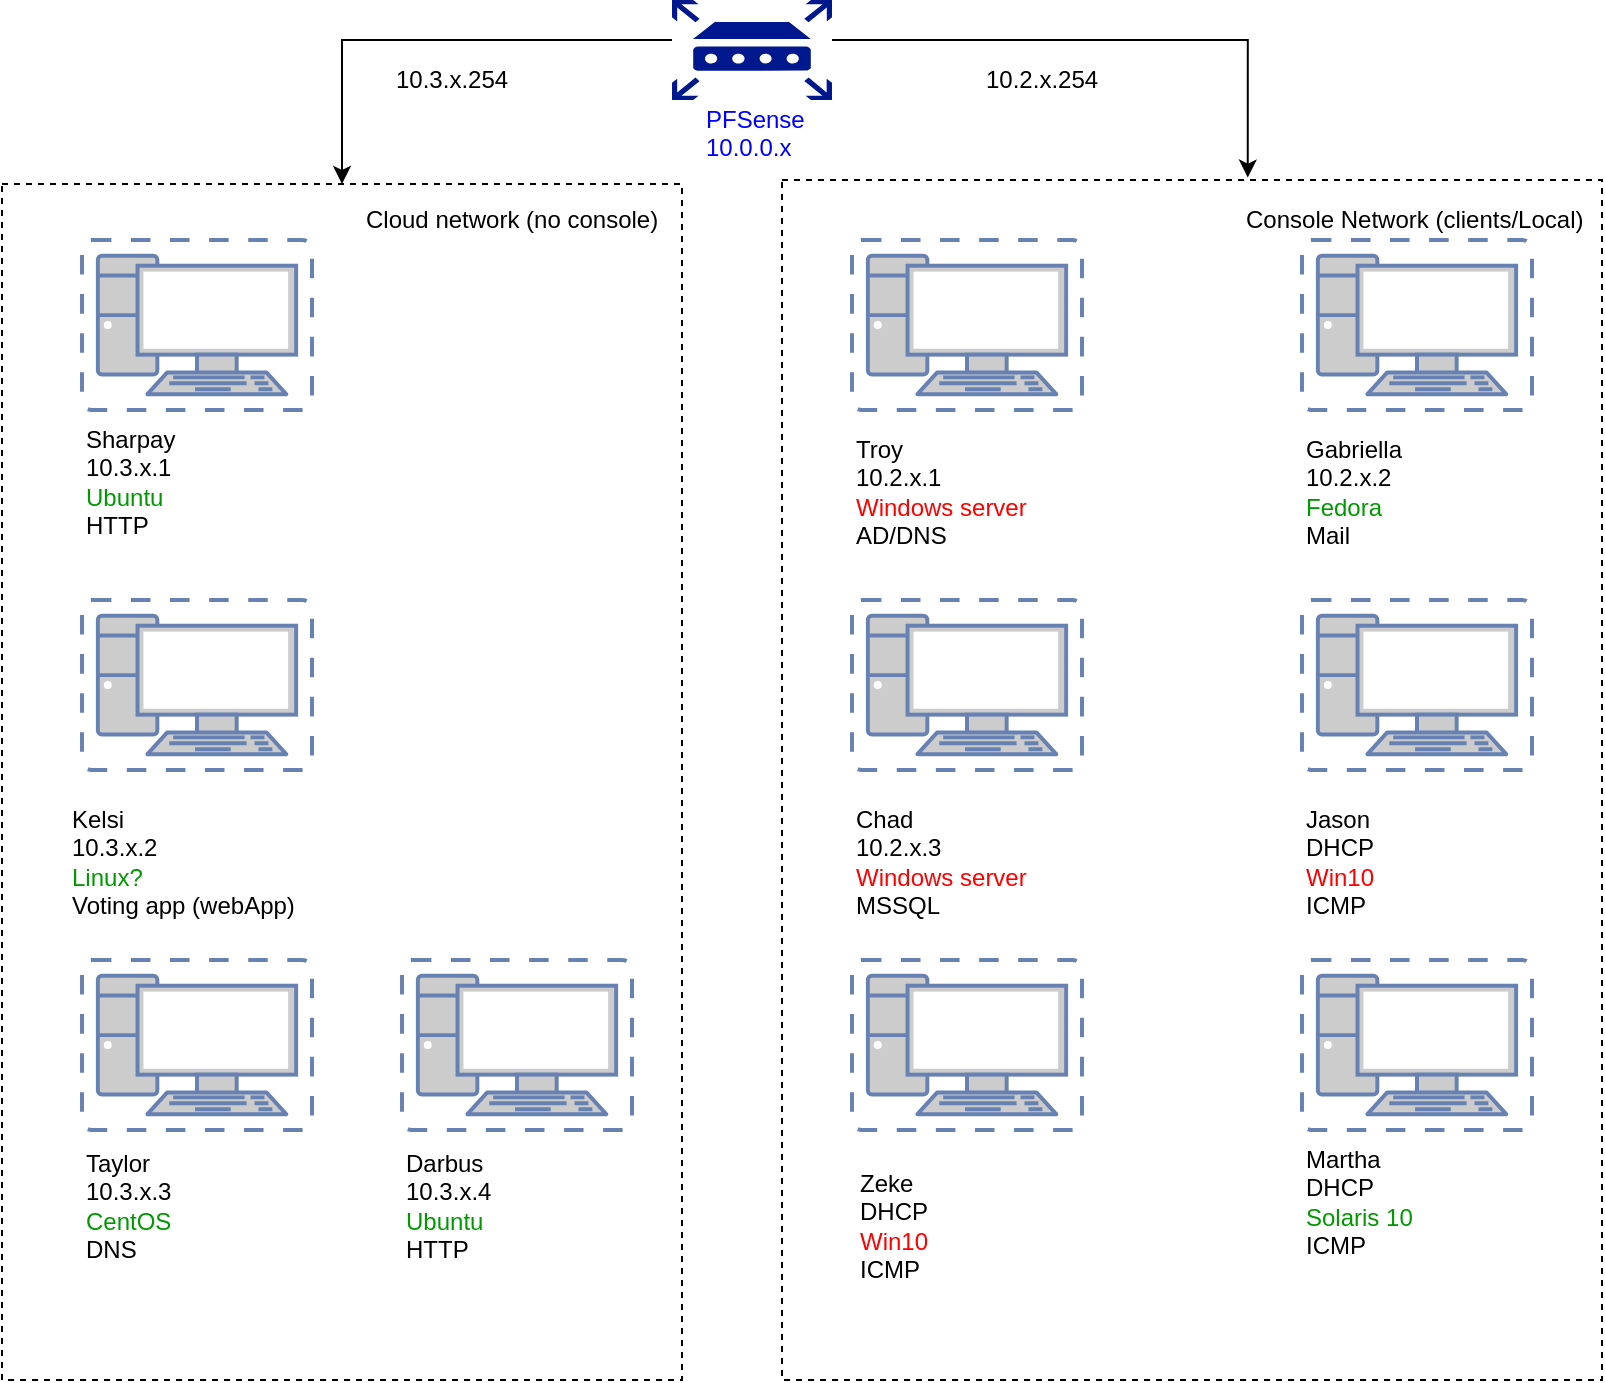 <mxfile version="10.6.3" type="github"><diagram id="z7ivBBhgBjhK8MMNxtTc" name="Page-1"><mxGraphModel dx="1181" dy="786" grid="1" gridSize="10" guides="1" tooltips="1" connect="1" arrows="1" fold="1" page="1" pageScale="1" pageWidth="850" pageHeight="1100" math="0" shadow="0"><root><mxCell id="0"/><mxCell id="1" parent="0"/><mxCell id="FJ5l4fG1HLV_8dxIh5zl-1" style="edgeStyle=orthogonalEdgeStyle;rounded=0;orthogonalLoop=1;jettySize=auto;html=1;entryX=0.5;entryY=0;entryDx=0;entryDy=0;" edge="1" parent="1" source="SrLxUzKJxrYq8O7Kox-t-1" target="SrLxUzKJxrYq8O7Kox-t-42"><mxGeometry relative="1" as="geometry"><Array as="points"><mxPoint x="180" y="170"/></Array></mxGeometry></mxCell><mxCell id="FJ5l4fG1HLV_8dxIh5zl-2" style="edgeStyle=orthogonalEdgeStyle;rounded=0;orthogonalLoop=1;jettySize=auto;html=1;entryX=0.568;entryY=-0.002;entryDx=0;entryDy=0;entryPerimeter=0;" edge="1" parent="1" source="SrLxUzKJxrYq8O7Kox-t-1" target="SrLxUzKJxrYq8O7Kox-t-44"><mxGeometry relative="1" as="geometry"><Array as="points"><mxPoint x="633" y="170"/></Array></mxGeometry></mxCell><mxCell id="SrLxUzKJxrYq8O7Kox-t-1" value="" style="shadow=0;dashed=0;html=1;strokeColor=none;labelPosition=center;verticalLabelPosition=bottom;verticalAlign=top;align=center;shape=mxgraph.mscae.enterprise.router;fillColor=#00188D;" parent="1" vertex="1"><mxGeometry x="345" y="150" width="80" height="50" as="geometry"/></mxCell><mxCell id="SrLxUzKJxrYq8O7Kox-t-4" value="&lt;div&gt;&lt;font color=&quot;#0000FF&quot;&gt;PFSense&lt;/font&gt;&lt;/div&gt;&lt;div&gt;&lt;font color=&quot;#0000FF&quot;&gt;10.0.0.x&lt;br&gt;&lt;/font&gt;&lt;/div&gt;" style="text;html=1;resizable=0;points=[];autosize=1;align=left;verticalAlign=top;spacingTop=-4;" parent="1" vertex="1"><mxGeometry x="360" y="200" width="60" height="30" as="geometry"/></mxCell><mxCell id="SrLxUzKJxrYq8O7Kox-t-6" value="10.2.x.254" style="text;html=1;resizable=0;points=[];autosize=1;align=left;verticalAlign=top;spacingTop=-4;" parent="1" vertex="1"><mxGeometry x="500" y="180" width="70" height="20" as="geometry"/></mxCell><mxCell id="SrLxUzKJxrYq8O7Kox-t-8" value="10.3.x.254" style="text;html=1;resizable=0;points=[];autosize=1;align=left;verticalAlign=top;spacingTop=-4;" parent="1" vertex="1"><mxGeometry x="205" y="180" width="70" height="20" as="geometry"/></mxCell><mxCell id="SrLxUzKJxrYq8O7Kox-t-9" value="" style="fontColor=#0066CC;verticalAlign=top;verticalLabelPosition=bottom;labelPosition=center;align=center;html=1;outlineConnect=0;fillColor=#CCCCCC;strokeColor=#6881B3;gradientColor=none;gradientDirection=north;strokeWidth=2;shape=mxgraph.networks.virtual_pc;" parent="1" vertex="1"><mxGeometry x="660" y="270" width="115" height="85" as="geometry"/></mxCell><mxCell id="SrLxUzKJxrYq8O7Kox-t-10" value="" style="fontColor=#0066CC;verticalAlign=top;verticalLabelPosition=bottom;labelPosition=center;align=center;html=1;outlineConnect=0;fillColor=#CCCCCC;strokeColor=#6881B3;gradientColor=none;gradientDirection=north;strokeWidth=2;shape=mxgraph.networks.virtual_pc;" parent="1" vertex="1"><mxGeometry x="435" y="270" width="115" height="85" as="geometry"/></mxCell><mxCell id="SrLxUzKJxrYq8O7Kox-t-11" value="" style="fontColor=#0066CC;verticalAlign=top;verticalLabelPosition=bottom;labelPosition=center;align=center;html=1;outlineConnect=0;fillColor=#CCCCCC;strokeColor=#6881B3;gradientColor=none;gradientDirection=north;strokeWidth=2;shape=mxgraph.networks.virtual_pc;" parent="1" vertex="1"><mxGeometry x="660" y="450" width="115" height="85" as="geometry"/></mxCell><mxCell id="SrLxUzKJxrYq8O7Kox-t-13" value="" style="fontColor=#0066CC;verticalAlign=top;verticalLabelPosition=bottom;labelPosition=center;align=center;html=1;outlineConnect=0;fillColor=#CCCCCC;strokeColor=#6881B3;gradientColor=none;gradientDirection=north;strokeWidth=2;shape=mxgraph.networks.virtual_pc;" parent="1" vertex="1"><mxGeometry x="660" y="630" width="115" height="85" as="geometry"/></mxCell><mxCell id="SrLxUzKJxrYq8O7Kox-t-15" value="" style="fontColor=#0066CC;verticalAlign=top;verticalLabelPosition=bottom;labelPosition=center;align=center;html=1;outlineConnect=0;fillColor=#CCCCCC;strokeColor=#6881B3;gradientColor=none;gradientDirection=north;strokeWidth=2;shape=mxgraph.networks.virtual_pc;" parent="1" vertex="1"><mxGeometry x="435" y="450" width="115" height="85" as="geometry"/></mxCell><mxCell id="SrLxUzKJxrYq8O7Kox-t-17" value="" style="fontColor=#0066CC;verticalAlign=top;verticalLabelPosition=bottom;labelPosition=center;align=center;html=1;outlineConnect=0;fillColor=#CCCCCC;strokeColor=#6881B3;gradientColor=none;gradientDirection=north;strokeWidth=2;shape=mxgraph.networks.virtual_pc;" parent="1" vertex="1"><mxGeometry x="50" y="270" width="115" height="85" as="geometry"/></mxCell><mxCell id="SrLxUzKJxrYq8O7Kox-t-18" value="" style="fontColor=#0066CC;verticalAlign=top;verticalLabelPosition=bottom;labelPosition=center;align=center;html=1;outlineConnect=0;fillColor=#CCCCCC;strokeColor=#6881B3;gradientColor=none;gradientDirection=north;strokeWidth=2;shape=mxgraph.networks.virtual_pc;" parent="1" vertex="1"><mxGeometry x="50" y="450" width="115" height="85" as="geometry"/></mxCell><mxCell id="SrLxUzKJxrYq8O7Kox-t-20" value="" style="fontColor=#0066CC;verticalAlign=top;verticalLabelPosition=bottom;labelPosition=center;align=center;html=1;outlineConnect=0;fillColor=#CCCCCC;strokeColor=#6881B3;gradientColor=none;gradientDirection=north;strokeWidth=2;shape=mxgraph.networks.virtual_pc;" parent="1" vertex="1"><mxGeometry x="50" y="630" width="115" height="85" as="geometry"/></mxCell><mxCell id="SrLxUzKJxrYq8O7Kox-t-22" value="" style="fontColor=#0066CC;verticalAlign=top;verticalLabelPosition=bottom;labelPosition=center;align=center;html=1;outlineConnect=0;fillColor=#CCCCCC;strokeColor=#6881B3;gradientColor=none;gradientDirection=north;strokeWidth=2;shape=mxgraph.networks.virtual_pc;" parent="1" vertex="1"><mxGeometry x="435" y="630" width="115" height="85" as="geometry"/></mxCell><mxCell id="SrLxUzKJxrYq8O7Kox-t-24" value="" style="fontColor=#0066CC;verticalAlign=top;verticalLabelPosition=bottom;labelPosition=center;align=center;html=1;outlineConnect=0;fillColor=#CCCCCC;strokeColor=#6881B3;gradientColor=none;gradientDirection=north;strokeWidth=2;shape=mxgraph.networks.virtual_pc;" parent="1" vertex="1"><mxGeometry x="210" y="630" width="115" height="85" as="geometry"/></mxCell><mxCell id="SrLxUzKJxrYq8O7Kox-t-27" value="&lt;div&gt;Troy&lt;/div&gt;&lt;div&gt;10.2.x.1&lt;/div&gt;&lt;div&gt;&lt;font color=&quot;#FF0000&quot;&gt;Windows server&lt;/font&gt;&lt;br&gt;&lt;/div&gt;&lt;div&gt;AD/DNS&amp;nbsp; &lt;br&gt;&lt;/div&gt;" style="text;html=1;resizable=0;points=[];autosize=1;align=left;verticalAlign=top;spacingTop=-4;" parent="1" vertex="1"><mxGeometry x="435" y="365" width="100" height="60" as="geometry"/></mxCell><mxCell id="SrLxUzKJxrYq8O7Kox-t-28" value="&lt;div&gt;Gabriella&lt;/div&gt;&lt;div&gt;10.2.x.2&lt;/div&gt;&lt;div&gt;&lt;font color=&quot;#009900&quot;&gt;Fedora&lt;/font&gt;&lt;/div&gt;&lt;div&gt;Mail&lt;br&gt;&lt;/div&gt;" style="text;html=1;resizable=0;points=[];autosize=1;align=left;verticalAlign=top;spacingTop=-4;" parent="1" vertex="1"><mxGeometry x="660" y="365" width="60" height="60" as="geometry"/></mxCell><mxCell id="SrLxUzKJxrYq8O7Kox-t-29" value="&lt;div&gt;Chad&lt;/div&gt;&lt;div&gt;10.2.x.3&lt;/div&gt;&lt;div&gt;&lt;font color=&quot;#FF0000&quot;&gt;Windows server&lt;/font&gt;&lt;/div&gt;&lt;div&gt;MSSQL&lt;br&gt;&lt;/div&gt;" style="text;html=1;resizable=0;points=[];autosize=1;align=left;verticalAlign=top;spacingTop=-4;" parent="1" vertex="1"><mxGeometry x="435" y="550" width="100" height="60" as="geometry"/></mxCell><mxCell id="SrLxUzKJxrYq8O7Kox-t-30" value="&lt;div&gt;Jason&lt;/div&gt;&lt;div&gt;DHCP&lt;/div&gt;&lt;div&gt;&lt;font color=&quot;#FF0000&quot;&gt;Win10&lt;/font&gt;&lt;br&gt;&lt;/div&gt;&lt;div&gt;ICMP&lt;br&gt;&lt;/div&gt;" style="text;html=1;resizable=0;points=[];autosize=1;align=left;verticalAlign=top;spacingTop=-4;" parent="1" vertex="1"><mxGeometry x="660" y="550" width="50" height="60" as="geometry"/></mxCell><mxCell id="SrLxUzKJxrYq8O7Kox-t-31" value="&lt;div&gt;Zeke&lt;/div&gt;&lt;div&gt;DHCP&lt;/div&gt;&lt;div&gt;&lt;font color=&quot;#FF0000&quot;&gt;Win10&lt;/font&gt;&lt;/div&gt;&lt;div&gt;ICMP&lt;br&gt;&lt;/div&gt;" style="text;html=1;resizable=0;points=[];autosize=1;align=left;verticalAlign=top;spacingTop=-4;" parent="1" vertex="1"><mxGeometry x="437" y="732" width="50" height="60" as="geometry"/></mxCell><mxCell id="SrLxUzKJxrYq8O7Kox-t-33" value="&lt;div&gt;Martha&lt;/div&gt;&lt;div&gt;DHCP&lt;/div&gt;&lt;div&gt;&lt;font color=&quot;#009900&quot;&gt;Solaris 10&lt;/font&gt;&lt;/div&gt;&lt;div&gt;ICMP&lt;br&gt;&lt;/div&gt;" style="text;html=1;resizable=0;points=[];autosize=1;align=left;verticalAlign=top;spacingTop=-4;" parent="1" vertex="1"><mxGeometry x="660" y="720" width="70" height="60" as="geometry"/></mxCell><mxCell id="SrLxUzKJxrYq8O7Kox-t-34" value="&lt;div&gt;Sharpay&lt;/div&gt;&lt;div&gt;10.3.x.1&lt;/div&gt;&lt;div&gt;&lt;font color=&quot;#009900&quot;&gt;Ubuntu&lt;/font&gt;&lt;/div&gt;&lt;div&gt;HTTP&lt;/div&gt;&lt;div&gt;&lt;br&gt;&lt;/div&gt;" style="text;html=1;resizable=0;points=[];autosize=1;align=left;verticalAlign=top;spacingTop=-4;" parent="1" vertex="1"><mxGeometry x="50" y="360" width="60" height="70" as="geometry"/></mxCell><mxCell id="SrLxUzKJxrYq8O7Kox-t-35" value="&lt;div&gt;Kelsi&lt;/div&gt;&lt;div&gt;10.3.x.2&lt;/div&gt;&lt;div&gt;&lt;font color=&quot;#009900&quot;&gt;Linux?&lt;/font&gt;&lt;/div&gt;&lt;div&gt;Voting app (webApp)&lt;br&gt;&lt;/div&gt;" style="text;html=1;resizable=0;points=[];autosize=1;align=left;verticalAlign=top;spacingTop=-4;" parent="1" vertex="1"><mxGeometry x="42.5" y="550" width="130" height="60" as="geometry"/></mxCell><mxCell id="SrLxUzKJxrYq8O7Kox-t-37" value="&lt;div&gt;Taylor&lt;/div&gt;&lt;div&gt;10.3.x.3&lt;/div&gt;&lt;div&gt;&lt;font color=&quot;#009900&quot;&gt;CentOS&lt;/font&gt;&lt;/div&gt;&lt;div&gt;DNS&lt;br&gt;&lt;/div&gt;" style="text;html=1;resizable=0;points=[];autosize=1;align=left;verticalAlign=top;spacingTop=-4;" parent="1" vertex="1"><mxGeometry x="50" y="722" width="60" height="60" as="geometry"/></mxCell><mxCell id="SrLxUzKJxrYq8O7Kox-t-38" value="&lt;div&gt;Darbus&lt;/div&gt;&lt;div&gt;10.3.x.4&lt;/div&gt;&lt;div&gt;&lt;font color=&quot;#009900&quot;&gt;Ubuntu&lt;/font&gt;&lt;/div&gt;&lt;div&gt;HTTP&lt;br&gt;&lt;/div&gt;" style="text;html=1;resizable=0;points=[];autosize=1;align=left;verticalAlign=top;spacingTop=-4;" parent="1" vertex="1"><mxGeometry x="210" y="722" width="60" height="60" as="geometry"/></mxCell><mxCell id="SrLxUzKJxrYq8O7Kox-t-42" value="" style="rounded=0;whiteSpace=wrap;html=1;dashed=1;fillColor=none;" parent="1" vertex="1"><mxGeometry x="10" y="242" width="340" height="598" as="geometry"/></mxCell><mxCell id="SrLxUzKJxrYq8O7Kox-t-43" value="Cloud network (no console)" style="text;html=1;resizable=0;points=[];autosize=1;align=left;verticalAlign=top;spacingTop=-4;" parent="1" vertex="1"><mxGeometry x="190" y="250" width="160" height="20" as="geometry"/></mxCell><mxCell id="SrLxUzKJxrYq8O7Kox-t-44" value="" style="rounded=0;whiteSpace=wrap;html=1;dashed=1;fillColor=none;" parent="1" vertex="1"><mxGeometry x="400" y="240" width="410" height="600" as="geometry"/></mxCell><mxCell id="SrLxUzKJxrYq8O7Kox-t-45" value="Console Network (clients/Local)" style="text;html=1;resizable=0;points=[];autosize=1;align=left;verticalAlign=top;spacingTop=-4;" parent="1" vertex="1"><mxGeometry x="630" y="250" width="180" height="20" as="geometry"/></mxCell></root></mxGraphModel></diagram></mxfile>